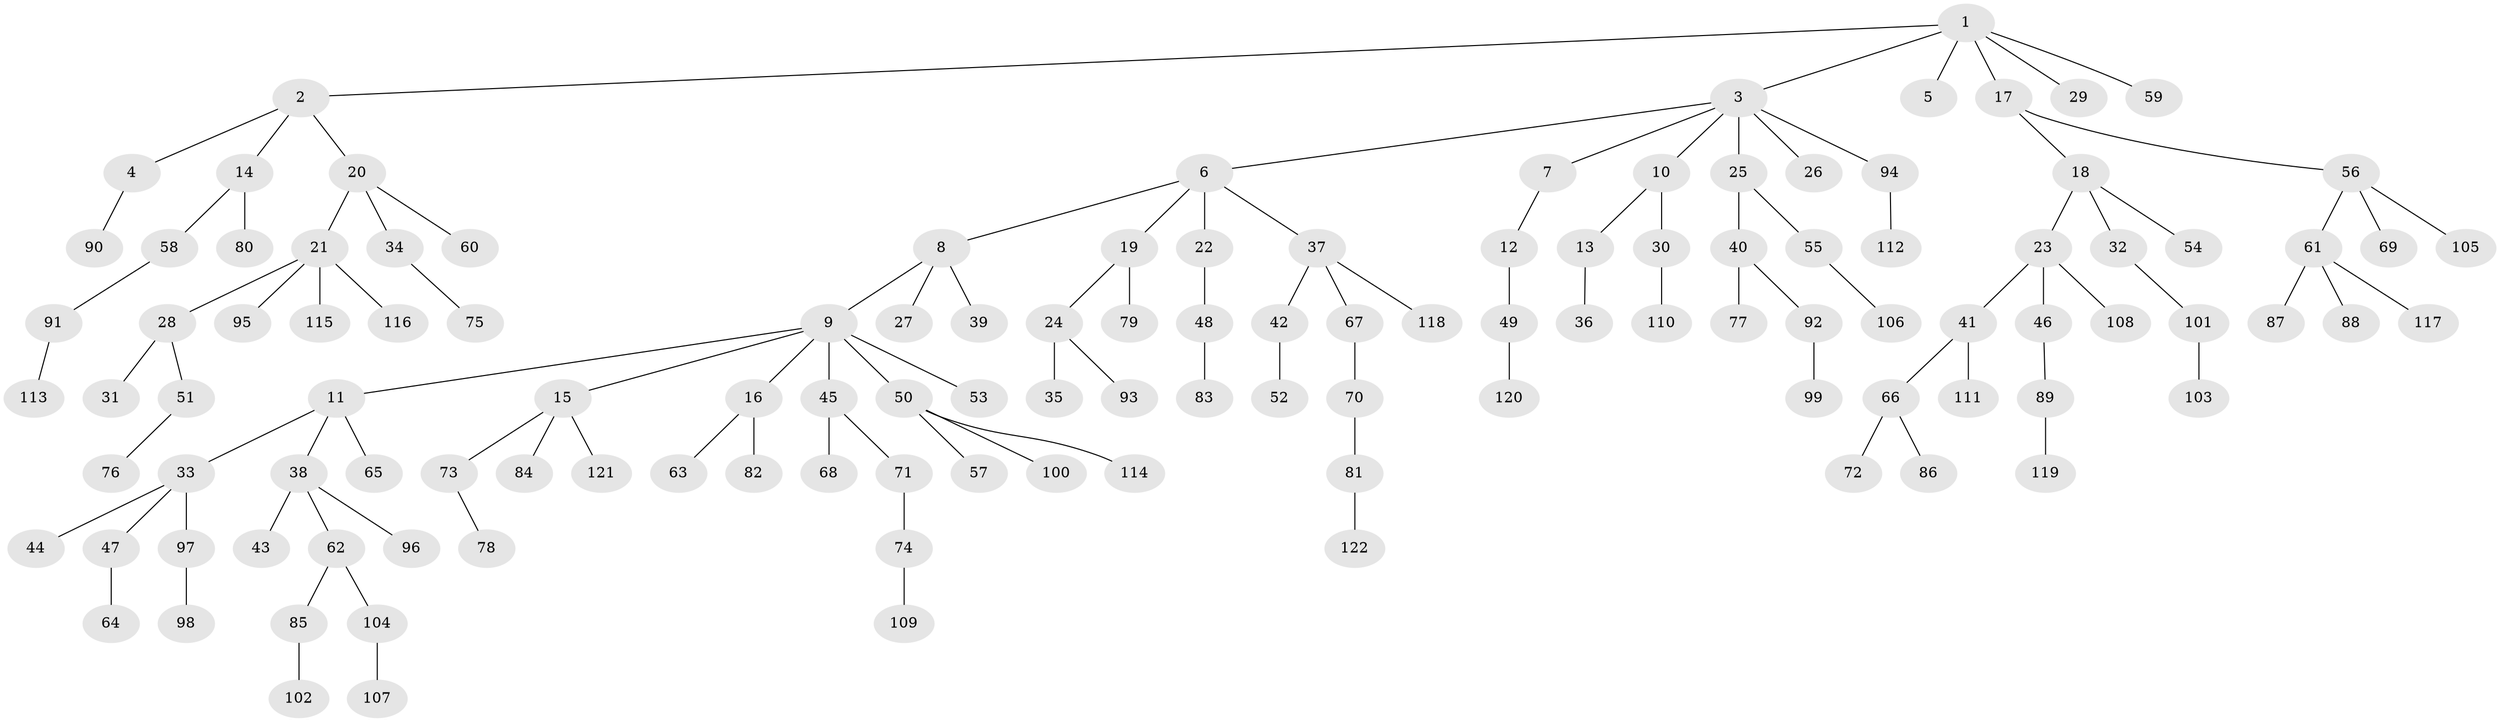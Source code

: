 // Generated by graph-tools (version 1.1) at 2025/15/03/09/25 04:15:37]
// undirected, 122 vertices, 121 edges
graph export_dot {
graph [start="1"]
  node [color=gray90,style=filled];
  1;
  2;
  3;
  4;
  5;
  6;
  7;
  8;
  9;
  10;
  11;
  12;
  13;
  14;
  15;
  16;
  17;
  18;
  19;
  20;
  21;
  22;
  23;
  24;
  25;
  26;
  27;
  28;
  29;
  30;
  31;
  32;
  33;
  34;
  35;
  36;
  37;
  38;
  39;
  40;
  41;
  42;
  43;
  44;
  45;
  46;
  47;
  48;
  49;
  50;
  51;
  52;
  53;
  54;
  55;
  56;
  57;
  58;
  59;
  60;
  61;
  62;
  63;
  64;
  65;
  66;
  67;
  68;
  69;
  70;
  71;
  72;
  73;
  74;
  75;
  76;
  77;
  78;
  79;
  80;
  81;
  82;
  83;
  84;
  85;
  86;
  87;
  88;
  89;
  90;
  91;
  92;
  93;
  94;
  95;
  96;
  97;
  98;
  99;
  100;
  101;
  102;
  103;
  104;
  105;
  106;
  107;
  108;
  109;
  110;
  111;
  112;
  113;
  114;
  115;
  116;
  117;
  118;
  119;
  120;
  121;
  122;
  1 -- 2;
  1 -- 3;
  1 -- 5;
  1 -- 17;
  1 -- 29;
  1 -- 59;
  2 -- 4;
  2 -- 14;
  2 -- 20;
  3 -- 6;
  3 -- 7;
  3 -- 10;
  3 -- 25;
  3 -- 26;
  3 -- 94;
  4 -- 90;
  6 -- 8;
  6 -- 19;
  6 -- 22;
  6 -- 37;
  7 -- 12;
  8 -- 9;
  8 -- 27;
  8 -- 39;
  9 -- 11;
  9 -- 15;
  9 -- 16;
  9 -- 45;
  9 -- 50;
  9 -- 53;
  10 -- 13;
  10 -- 30;
  11 -- 33;
  11 -- 38;
  11 -- 65;
  12 -- 49;
  13 -- 36;
  14 -- 58;
  14 -- 80;
  15 -- 73;
  15 -- 84;
  15 -- 121;
  16 -- 63;
  16 -- 82;
  17 -- 18;
  17 -- 56;
  18 -- 23;
  18 -- 32;
  18 -- 54;
  19 -- 24;
  19 -- 79;
  20 -- 21;
  20 -- 34;
  20 -- 60;
  21 -- 28;
  21 -- 95;
  21 -- 115;
  21 -- 116;
  22 -- 48;
  23 -- 41;
  23 -- 46;
  23 -- 108;
  24 -- 35;
  24 -- 93;
  25 -- 40;
  25 -- 55;
  28 -- 31;
  28 -- 51;
  30 -- 110;
  32 -- 101;
  33 -- 44;
  33 -- 47;
  33 -- 97;
  34 -- 75;
  37 -- 42;
  37 -- 67;
  37 -- 118;
  38 -- 43;
  38 -- 62;
  38 -- 96;
  40 -- 77;
  40 -- 92;
  41 -- 66;
  41 -- 111;
  42 -- 52;
  45 -- 68;
  45 -- 71;
  46 -- 89;
  47 -- 64;
  48 -- 83;
  49 -- 120;
  50 -- 57;
  50 -- 100;
  50 -- 114;
  51 -- 76;
  55 -- 106;
  56 -- 61;
  56 -- 69;
  56 -- 105;
  58 -- 91;
  61 -- 87;
  61 -- 88;
  61 -- 117;
  62 -- 85;
  62 -- 104;
  66 -- 72;
  66 -- 86;
  67 -- 70;
  70 -- 81;
  71 -- 74;
  73 -- 78;
  74 -- 109;
  81 -- 122;
  85 -- 102;
  89 -- 119;
  91 -- 113;
  92 -- 99;
  94 -- 112;
  97 -- 98;
  101 -- 103;
  104 -- 107;
}
